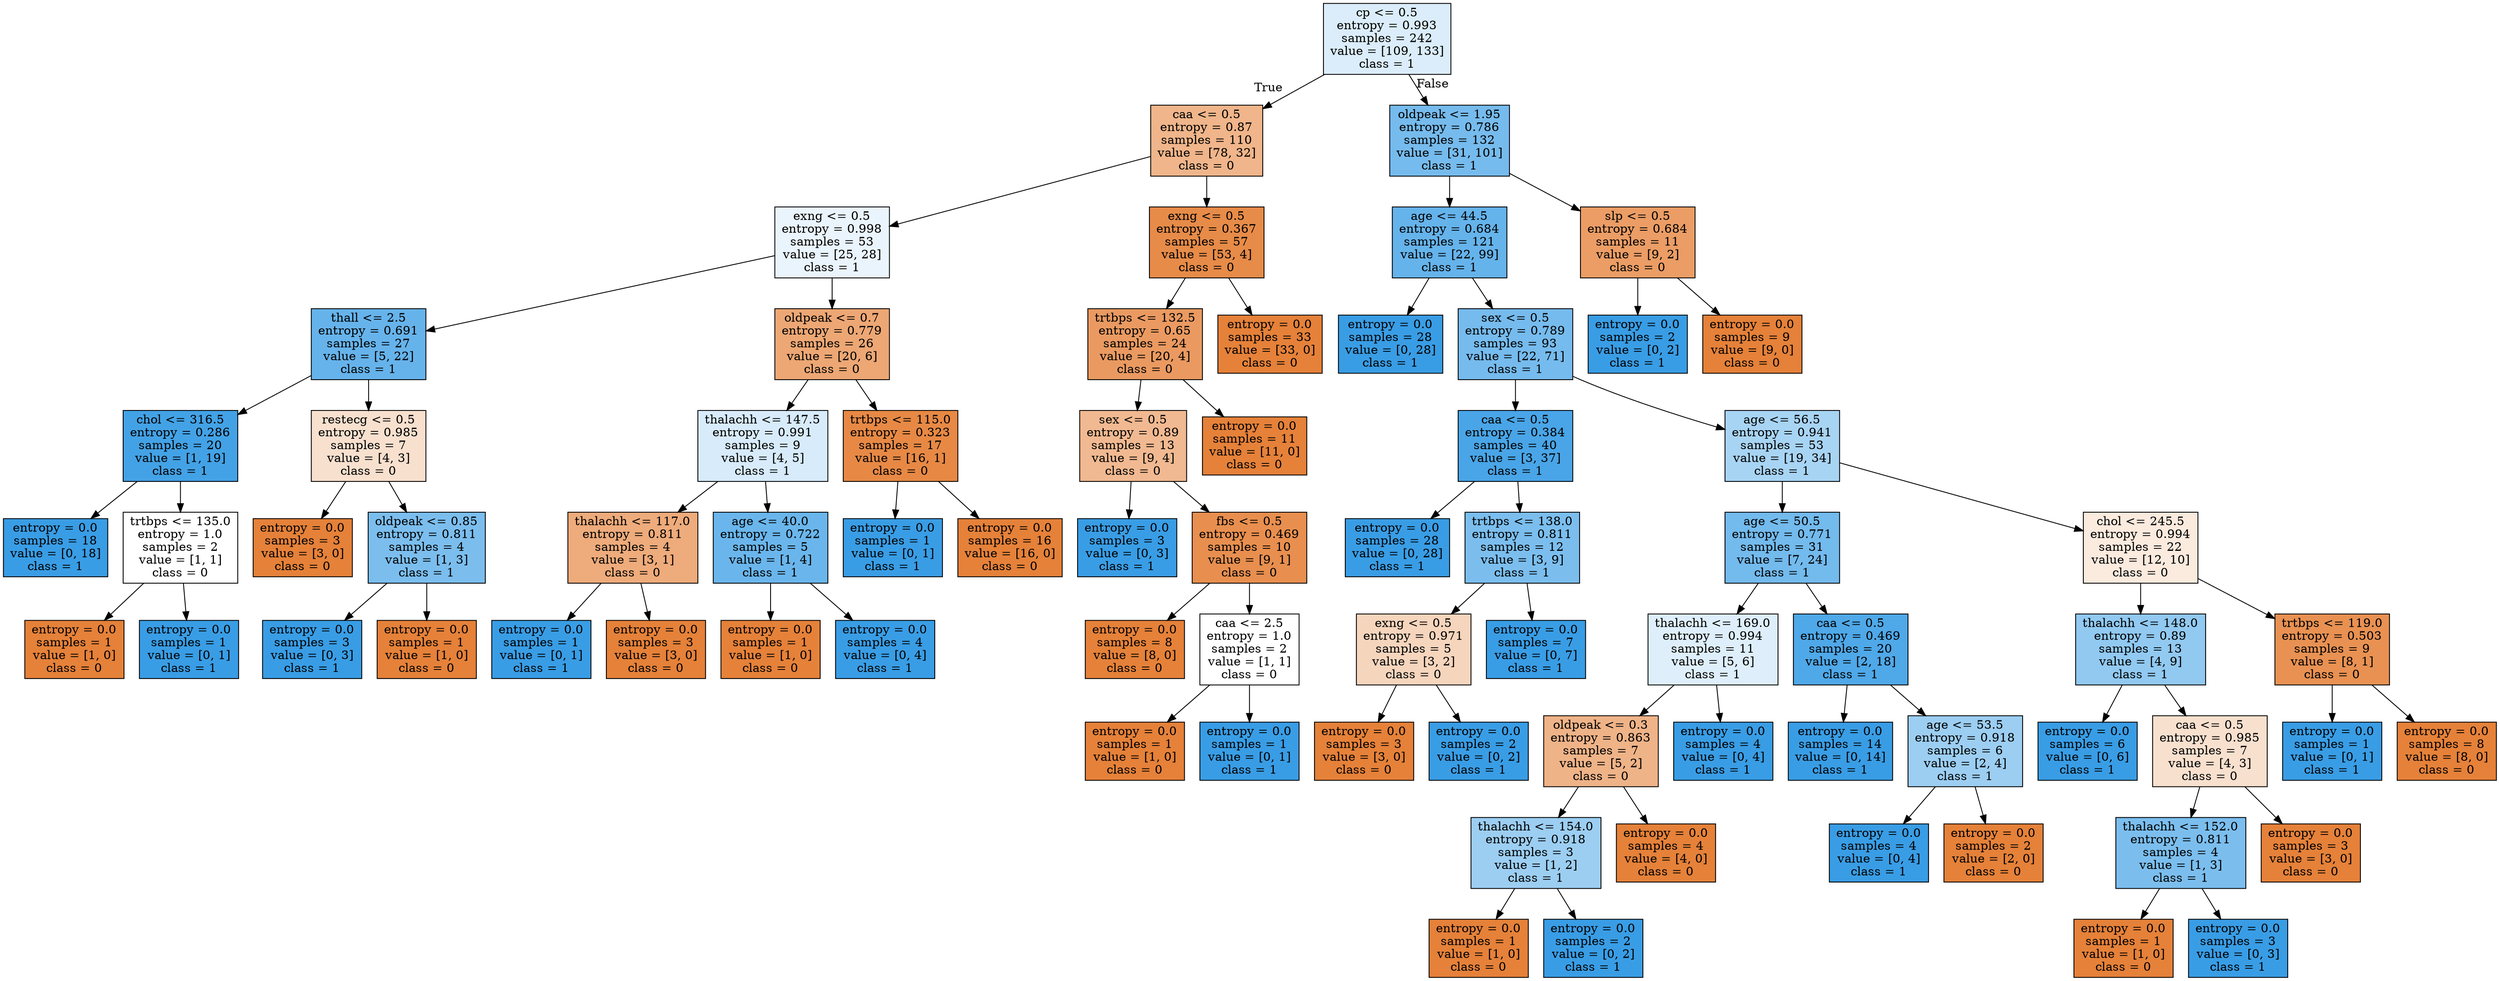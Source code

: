 digraph Tree {
node [shape=box, style="filled", color="black"] ;
0 [label="cp <= 0.5\nentropy = 0.993\nsamples = 242\nvalue = [109, 133]\nclass = 1", fillcolor="#dbedfa"] ;
1 [label="caa <= 0.5\nentropy = 0.87\nsamples = 110\nvalue = [78, 32]\nclass = 0", fillcolor="#f0b58a"] ;
0 -> 1 [labeldistance=2.5, labelangle=45, headlabel="True"] ;
2 [label="exng <= 0.5\nentropy = 0.998\nsamples = 53\nvalue = [25, 28]\nclass = 1", fillcolor="#eaf4fc"] ;
1 -> 2 ;
3 [label="thall <= 2.5\nentropy = 0.691\nsamples = 27\nvalue = [5, 22]\nclass = 1", fillcolor="#66b3eb"] ;
2 -> 3 ;
4 [label="chol <= 316.5\nentropy = 0.286\nsamples = 20\nvalue = [1, 19]\nclass = 1", fillcolor="#43a2e6"] ;
3 -> 4 ;
5 [label="entropy = 0.0\nsamples = 18\nvalue = [0, 18]\nclass = 1", fillcolor="#399de5"] ;
4 -> 5 ;
6 [label="trtbps <= 135.0\nentropy = 1.0\nsamples = 2\nvalue = [1, 1]\nclass = 0", fillcolor="#ffffff"] ;
4 -> 6 ;
7 [label="entropy = 0.0\nsamples = 1\nvalue = [1, 0]\nclass = 0", fillcolor="#e58139"] ;
6 -> 7 ;
8 [label="entropy = 0.0\nsamples = 1\nvalue = [0, 1]\nclass = 1", fillcolor="#399de5"] ;
6 -> 8 ;
9 [label="restecg <= 0.5\nentropy = 0.985\nsamples = 7\nvalue = [4, 3]\nclass = 0", fillcolor="#f8e0ce"] ;
3 -> 9 ;
10 [label="entropy = 0.0\nsamples = 3\nvalue = [3, 0]\nclass = 0", fillcolor="#e58139"] ;
9 -> 10 ;
11 [label="oldpeak <= 0.85\nentropy = 0.811\nsamples = 4\nvalue = [1, 3]\nclass = 1", fillcolor="#7bbeee"] ;
9 -> 11 ;
12 [label="entropy = 0.0\nsamples = 3\nvalue = [0, 3]\nclass = 1", fillcolor="#399de5"] ;
11 -> 12 ;
13 [label="entropy = 0.0\nsamples = 1\nvalue = [1, 0]\nclass = 0", fillcolor="#e58139"] ;
11 -> 13 ;
14 [label="oldpeak <= 0.7\nentropy = 0.779\nsamples = 26\nvalue = [20, 6]\nclass = 0", fillcolor="#eda774"] ;
2 -> 14 ;
15 [label="thalachh <= 147.5\nentropy = 0.991\nsamples = 9\nvalue = [4, 5]\nclass = 1", fillcolor="#d7ebfa"] ;
14 -> 15 ;
16 [label="thalachh <= 117.0\nentropy = 0.811\nsamples = 4\nvalue = [3, 1]\nclass = 0", fillcolor="#eeab7b"] ;
15 -> 16 ;
17 [label="entropy = 0.0\nsamples = 1\nvalue = [0, 1]\nclass = 1", fillcolor="#399de5"] ;
16 -> 17 ;
18 [label="entropy = 0.0\nsamples = 3\nvalue = [3, 0]\nclass = 0", fillcolor="#e58139"] ;
16 -> 18 ;
19 [label="age <= 40.0\nentropy = 0.722\nsamples = 5\nvalue = [1, 4]\nclass = 1", fillcolor="#6ab6ec"] ;
15 -> 19 ;
20 [label="entropy = 0.0\nsamples = 1\nvalue = [1, 0]\nclass = 0", fillcolor="#e58139"] ;
19 -> 20 ;
21 [label="entropy = 0.0\nsamples = 4\nvalue = [0, 4]\nclass = 1", fillcolor="#399de5"] ;
19 -> 21 ;
22 [label="trtbps <= 115.0\nentropy = 0.323\nsamples = 17\nvalue = [16, 1]\nclass = 0", fillcolor="#e78945"] ;
14 -> 22 ;
23 [label="entropy = 0.0\nsamples = 1\nvalue = [0, 1]\nclass = 1", fillcolor="#399de5"] ;
22 -> 23 ;
24 [label="entropy = 0.0\nsamples = 16\nvalue = [16, 0]\nclass = 0", fillcolor="#e58139"] ;
22 -> 24 ;
25 [label="exng <= 0.5\nentropy = 0.367\nsamples = 57\nvalue = [53, 4]\nclass = 0", fillcolor="#e78b48"] ;
1 -> 25 ;
26 [label="trtbps <= 132.5\nentropy = 0.65\nsamples = 24\nvalue = [20, 4]\nclass = 0", fillcolor="#ea9a61"] ;
25 -> 26 ;
27 [label="sex <= 0.5\nentropy = 0.89\nsamples = 13\nvalue = [9, 4]\nclass = 0", fillcolor="#f1b991"] ;
26 -> 27 ;
28 [label="entropy = 0.0\nsamples = 3\nvalue = [0, 3]\nclass = 1", fillcolor="#399de5"] ;
27 -> 28 ;
29 [label="fbs <= 0.5\nentropy = 0.469\nsamples = 10\nvalue = [9, 1]\nclass = 0", fillcolor="#e88f4f"] ;
27 -> 29 ;
30 [label="entropy = 0.0\nsamples = 8\nvalue = [8, 0]\nclass = 0", fillcolor="#e58139"] ;
29 -> 30 ;
31 [label="caa <= 2.5\nentropy = 1.0\nsamples = 2\nvalue = [1, 1]\nclass = 0", fillcolor="#ffffff"] ;
29 -> 31 ;
32 [label="entropy = 0.0\nsamples = 1\nvalue = [1, 0]\nclass = 0", fillcolor="#e58139"] ;
31 -> 32 ;
33 [label="entropy = 0.0\nsamples = 1\nvalue = [0, 1]\nclass = 1", fillcolor="#399de5"] ;
31 -> 33 ;
34 [label="entropy = 0.0\nsamples = 11\nvalue = [11, 0]\nclass = 0", fillcolor="#e58139"] ;
26 -> 34 ;
35 [label="entropy = 0.0\nsamples = 33\nvalue = [33, 0]\nclass = 0", fillcolor="#e58139"] ;
25 -> 35 ;
36 [label="oldpeak <= 1.95\nentropy = 0.786\nsamples = 132\nvalue = [31, 101]\nclass = 1", fillcolor="#76bbed"] ;
0 -> 36 [labeldistance=2.5, labelangle=-45, headlabel="False"] ;
37 [label="age <= 44.5\nentropy = 0.684\nsamples = 121\nvalue = [22, 99]\nclass = 1", fillcolor="#65b3eb"] ;
36 -> 37 ;
38 [label="entropy = 0.0\nsamples = 28\nvalue = [0, 28]\nclass = 1", fillcolor="#399de5"] ;
37 -> 38 ;
39 [label="sex <= 0.5\nentropy = 0.789\nsamples = 93\nvalue = [22, 71]\nclass = 1", fillcolor="#76bbed"] ;
37 -> 39 ;
40 [label="caa <= 0.5\nentropy = 0.384\nsamples = 40\nvalue = [3, 37]\nclass = 1", fillcolor="#49a5e7"] ;
39 -> 40 ;
41 [label="entropy = 0.0\nsamples = 28\nvalue = [0, 28]\nclass = 1", fillcolor="#399de5"] ;
40 -> 41 ;
42 [label="trtbps <= 138.0\nentropy = 0.811\nsamples = 12\nvalue = [3, 9]\nclass = 1", fillcolor="#7bbeee"] ;
40 -> 42 ;
43 [label="exng <= 0.5\nentropy = 0.971\nsamples = 5\nvalue = [3, 2]\nclass = 0", fillcolor="#f6d5bd"] ;
42 -> 43 ;
44 [label="entropy = 0.0\nsamples = 3\nvalue = [3, 0]\nclass = 0", fillcolor="#e58139"] ;
43 -> 44 ;
45 [label="entropy = 0.0\nsamples = 2\nvalue = [0, 2]\nclass = 1", fillcolor="#399de5"] ;
43 -> 45 ;
46 [label="entropy = 0.0\nsamples = 7\nvalue = [0, 7]\nclass = 1", fillcolor="#399de5"] ;
42 -> 46 ;
47 [label="age <= 56.5\nentropy = 0.941\nsamples = 53\nvalue = [19, 34]\nclass = 1", fillcolor="#a8d4f4"] ;
39 -> 47 ;
48 [label="age <= 50.5\nentropy = 0.771\nsamples = 31\nvalue = [7, 24]\nclass = 1", fillcolor="#73baed"] ;
47 -> 48 ;
49 [label="thalachh <= 169.0\nentropy = 0.994\nsamples = 11\nvalue = [5, 6]\nclass = 1", fillcolor="#deeffb"] ;
48 -> 49 ;
50 [label="oldpeak <= 0.3\nentropy = 0.863\nsamples = 7\nvalue = [5, 2]\nclass = 0", fillcolor="#efb388"] ;
49 -> 50 ;
51 [label="thalachh <= 154.0\nentropy = 0.918\nsamples = 3\nvalue = [1, 2]\nclass = 1", fillcolor="#9ccef2"] ;
50 -> 51 ;
52 [label="entropy = 0.0\nsamples = 1\nvalue = [1, 0]\nclass = 0", fillcolor="#e58139"] ;
51 -> 52 ;
53 [label="entropy = 0.0\nsamples = 2\nvalue = [0, 2]\nclass = 1", fillcolor="#399de5"] ;
51 -> 53 ;
54 [label="entropy = 0.0\nsamples = 4\nvalue = [4, 0]\nclass = 0", fillcolor="#e58139"] ;
50 -> 54 ;
55 [label="entropy = 0.0\nsamples = 4\nvalue = [0, 4]\nclass = 1", fillcolor="#399de5"] ;
49 -> 55 ;
56 [label="caa <= 0.5\nentropy = 0.469\nsamples = 20\nvalue = [2, 18]\nclass = 1", fillcolor="#4fa8e8"] ;
48 -> 56 ;
57 [label="entropy = 0.0\nsamples = 14\nvalue = [0, 14]\nclass = 1", fillcolor="#399de5"] ;
56 -> 57 ;
58 [label="age <= 53.5\nentropy = 0.918\nsamples = 6\nvalue = [2, 4]\nclass = 1", fillcolor="#9ccef2"] ;
56 -> 58 ;
59 [label="entropy = 0.0\nsamples = 4\nvalue = [0, 4]\nclass = 1", fillcolor="#399de5"] ;
58 -> 59 ;
60 [label="entropy = 0.0\nsamples = 2\nvalue = [2, 0]\nclass = 0", fillcolor="#e58139"] ;
58 -> 60 ;
61 [label="chol <= 245.5\nentropy = 0.994\nsamples = 22\nvalue = [12, 10]\nclass = 0", fillcolor="#fbeade"] ;
47 -> 61 ;
62 [label="thalachh <= 148.0\nentropy = 0.89\nsamples = 13\nvalue = [4, 9]\nclass = 1", fillcolor="#91c9f1"] ;
61 -> 62 ;
63 [label="entropy = 0.0\nsamples = 6\nvalue = [0, 6]\nclass = 1", fillcolor="#399de5"] ;
62 -> 63 ;
64 [label="caa <= 0.5\nentropy = 0.985\nsamples = 7\nvalue = [4, 3]\nclass = 0", fillcolor="#f8e0ce"] ;
62 -> 64 ;
65 [label="thalachh <= 152.0\nentropy = 0.811\nsamples = 4\nvalue = [1, 3]\nclass = 1", fillcolor="#7bbeee"] ;
64 -> 65 ;
66 [label="entropy = 0.0\nsamples = 1\nvalue = [1, 0]\nclass = 0", fillcolor="#e58139"] ;
65 -> 66 ;
67 [label="entropy = 0.0\nsamples = 3\nvalue = [0, 3]\nclass = 1", fillcolor="#399de5"] ;
65 -> 67 ;
68 [label="entropy = 0.0\nsamples = 3\nvalue = [3, 0]\nclass = 0", fillcolor="#e58139"] ;
64 -> 68 ;
69 [label="trtbps <= 119.0\nentropy = 0.503\nsamples = 9\nvalue = [8, 1]\nclass = 0", fillcolor="#e89152"] ;
61 -> 69 ;
70 [label="entropy = 0.0\nsamples = 1\nvalue = [0, 1]\nclass = 1", fillcolor="#399de5"] ;
69 -> 70 ;
71 [label="entropy = 0.0\nsamples = 8\nvalue = [8, 0]\nclass = 0", fillcolor="#e58139"] ;
69 -> 71 ;
72 [label="slp <= 0.5\nentropy = 0.684\nsamples = 11\nvalue = [9, 2]\nclass = 0", fillcolor="#eb9d65"] ;
36 -> 72 ;
73 [label="entropy = 0.0\nsamples = 2\nvalue = [0, 2]\nclass = 1", fillcolor="#399de5"] ;
72 -> 73 ;
74 [label="entropy = 0.0\nsamples = 9\nvalue = [9, 0]\nclass = 0", fillcolor="#e58139"] ;
72 -> 74 ;
}
